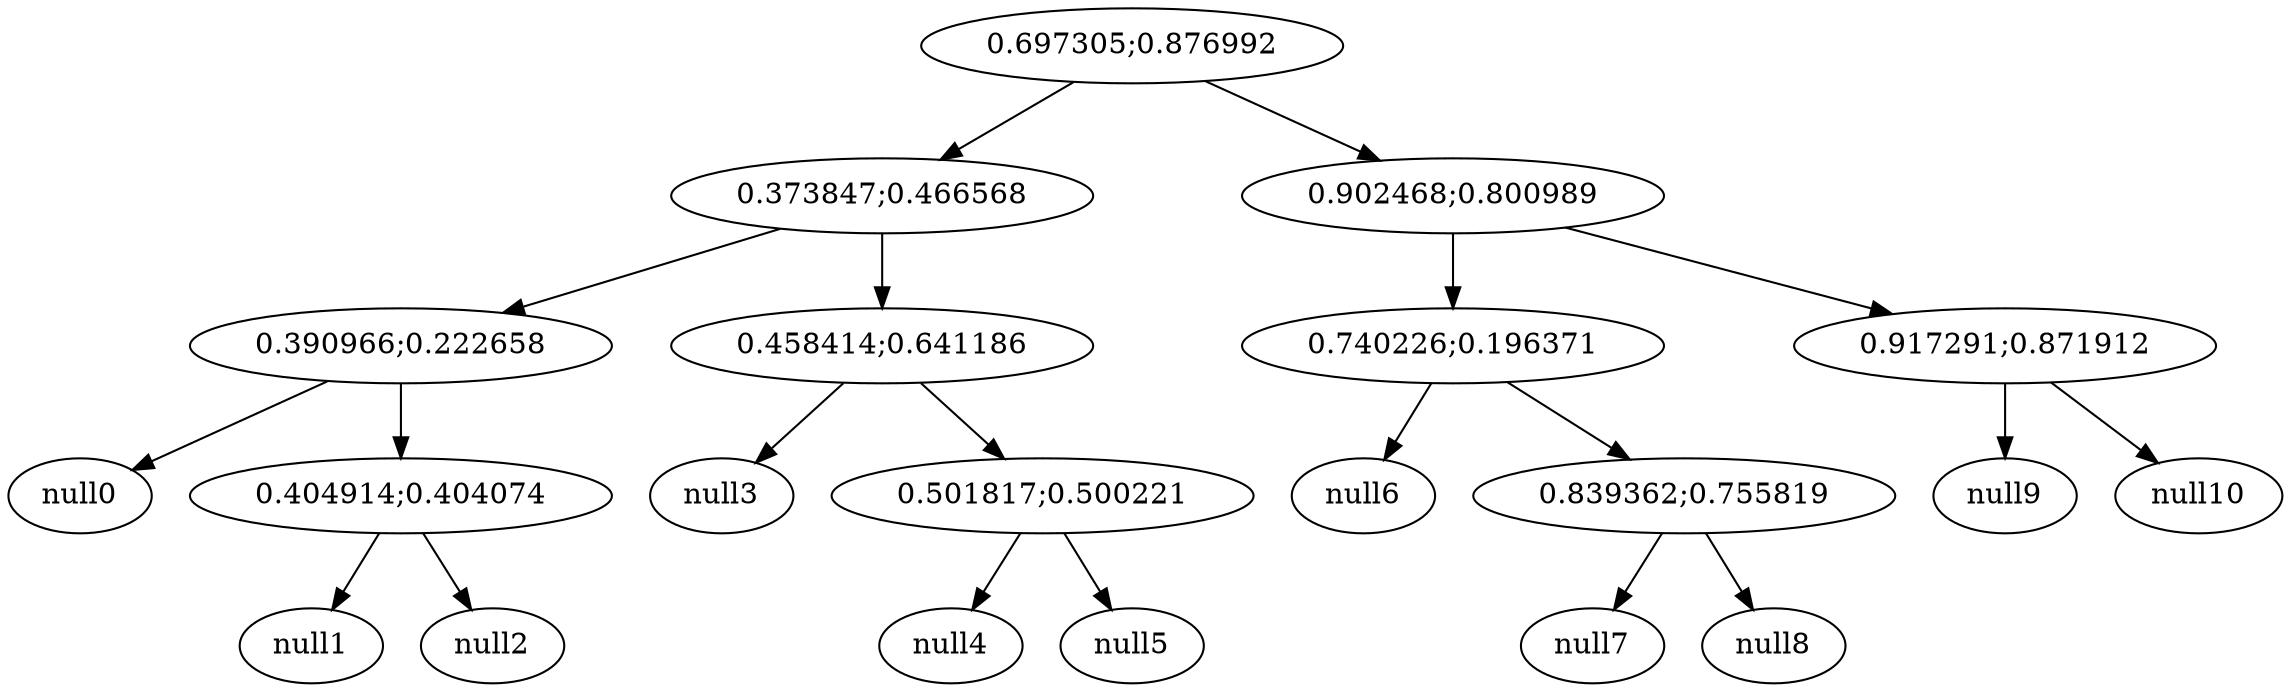 strict digraph tree { 
ordering=out
"0.697305;0.876992" -> "0.373847;0.466568";
"0.373847;0.466568" -> "0.390966;0.222658";
"0.390966;0.222658" -> null0;
"0.390966;0.222658" -> "0.404914;0.404074";
"0.404914;0.404074" -> null1;
"0.404914;0.404074" -> null2;
"0.373847;0.466568" -> "0.458414;0.641186";
"0.458414;0.641186" -> null3;
"0.458414;0.641186" -> "0.501817;0.500221";
"0.501817;0.500221" -> null4;
"0.501817;0.500221" -> null5;
"0.697305;0.876992" -> "0.902468;0.800989";
"0.902468;0.800989" -> "0.740226;0.196371";
"0.740226;0.196371" -> null6;
"0.740226;0.196371" -> "0.839362;0.755819";
"0.839362;0.755819" -> null7;
"0.839362;0.755819" -> null8;
"0.902468;0.800989" -> "0.917291;0.871912";
"0.917291;0.871912" -> null9;
"0.917291;0.871912" -> null10;
}

